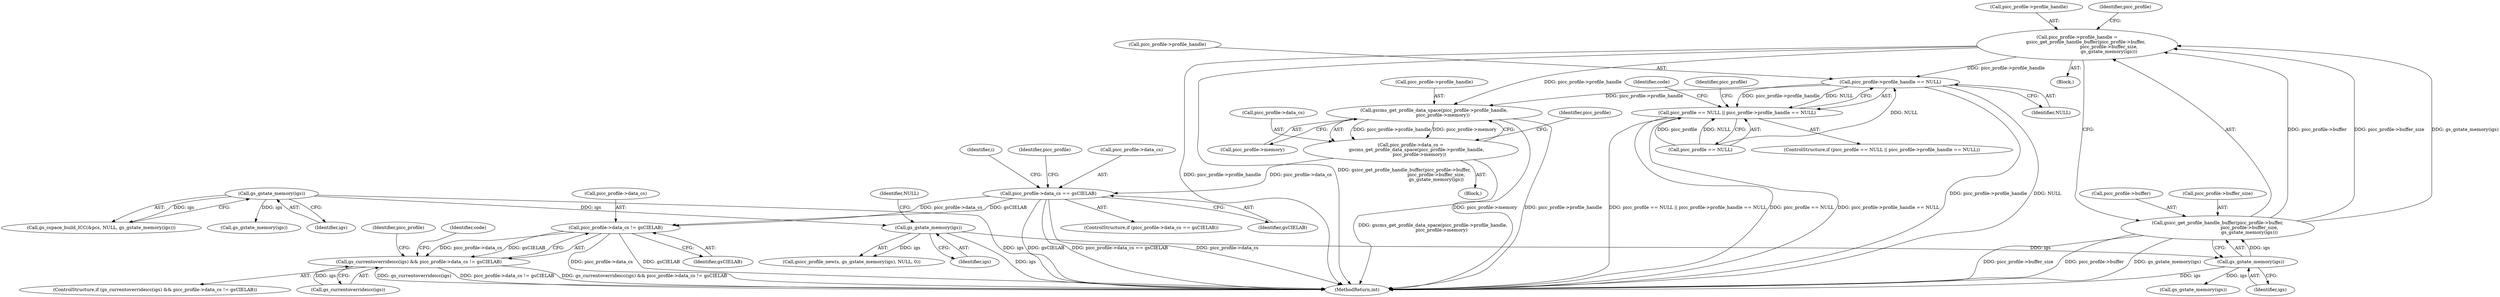 digraph "0_ghostscript_67d760ab775dae4efe803b5944b0439aa3c0b04a@pointer" {
"1000277" [label="(Call,picc_profile->profile_handle =\n            gsicc_get_profile_handle_buffer(picc_profile->buffer,\n                                            picc_profile->buffer_size,\n                                            gs_gstate_memory(igs)))"];
"1000281" [label="(Call,gsicc_get_profile_handle_buffer(picc_profile->buffer,\n                                            picc_profile->buffer_size,\n                                            gs_gstate_memory(igs)))"];
"1000288" [label="(Call,gs_gstate_memory(igs))"];
"1000265" [label="(Call,gs_gstate_memory(igs))"];
"1000167" [label="(Call,gs_gstate_memory(igs))"];
"1000295" [label="(Call,picc_profile->profile_handle == NULL)"];
"1000291" [label="(Call,picc_profile == NULL || picc_profile->profile_handle == NULL)"];
"1000339" [label="(Call,gscms_get_profile_data_space(picc_profile->profile_handle,\n            picc_profile->memory))"];
"1000335" [label="(Call,picc_profile->data_cs =\n        gscms_get_profile_data_space(picc_profile->profile_handle,\n            picc_profile->memory))"];
"1000392" [label="(Call,picc_profile->data_cs == gsCIELAB)"];
"1000519" [label="(Call,picc_profile->data_cs != gsCIELAB)"];
"1000516" [label="(Call,gs_currentoverrideicc(igs) && picc_profile->data_cs != gsCIELAB)"];
"1000403" [label="(Identifier,picc_profile)"];
"1000589" [label="(MethodReturn,int)"];
"1000263" [label="(Call,gsicc_profile_new(s, gs_gstate_memory(igs), NULL, 0))"];
"1000520" [label="(Call,picc_profile->data_cs)"];
"1000340" [label="(Call,picc_profile->profile_handle)"];
"1000288" [label="(Call,gs_gstate_memory(igs))"];
"1000295" [label="(Call,picc_profile->profile_handle == NULL)"];
"1000163" [label="(Call,gs_cspace_build_ICC(&pcs, NULL, gs_gstate_memory(igs)))"];
"1000302" [label="(Identifier,picc_profile)"];
"1000311" [label="(Identifier,code)"];
"1000393" [label="(Call,picc_profile->data_cs)"];
"1000392" [label="(Call,picc_profile->data_cs == gsCIELAB)"];
"1000475" [label="(Identifier,i)"];
"1000265" [label="(Call,gs_gstate_memory(igs))"];
"1000201" [label="(Call,gs_gstate_memory(igs))"];
"1000315" [label="(Call,gs_gstate_memory(igs))"];
"1000277" [label="(Call,picc_profile->profile_handle =\n            gsicc_get_profile_handle_buffer(picc_profile->buffer,\n                                            picc_profile->buffer_size,\n                                            gs_gstate_memory(igs)))"];
"1000266" [label="(Identifier,igs)"];
"1000517" [label="(Call,gs_currentoverrideicc(igs))"];
"1000296" [label="(Call,picc_profile->profile_handle)"];
"1000339" [label="(Call,gscms_get_profile_data_space(picc_profile->profile_handle,\n            picc_profile->memory))"];
"1000291" [label="(Call,picc_profile == NULL || picc_profile->profile_handle == NULL)"];
"1000168" [label="(Identifier,igs)"];
"1000292" [label="(Call,picc_profile == NULL)"];
"1000516" [label="(Call,gs_currentoverrideicc(igs) && picc_profile->data_cs != gsCIELAB)"];
"1000281" [label="(Call,gsicc_get_profile_handle_buffer(picc_profile->buffer,\n                                            picc_profile->buffer_size,\n                                            gs_gstate_memory(igs)))"];
"1000299" [label="(Identifier,NULL)"];
"1000167" [label="(Call,gs_gstate_memory(igs))"];
"1000290" [label="(ControlStructure,if (picc_profile == NULL || picc_profile->profile_handle == NULL))"];
"1000348" [label="(Identifier,picc_profile)"];
"1000391" [label="(ControlStructure,if (picc_profile->data_cs == gsCIELAB))"];
"1000527" [label="(Identifier,picc_profile)"];
"1000396" [label="(Identifier,gsCIELAB)"];
"1000282" [label="(Call,picc_profile->buffer)"];
"1000523" [label="(Identifier,gsCIELAB)"];
"1000519" [label="(Call,picc_profile->data_cs != gsCIELAB)"];
"1000278" [label="(Call,picc_profile->profile_handle)"];
"1000260" [label="(Block,)"];
"1000289" [label="(Identifier,igs)"];
"1000343" [label="(Call,picc_profile->memory)"];
"1000575" [label="(Identifier,code)"];
"1000335" [label="(Call,picc_profile->data_cs =\n        gscms_get_profile_data_space(picc_profile->profile_handle,\n            picc_profile->memory))"];
"1000126" [label="(Block,)"];
"1000285" [label="(Call,picc_profile->buffer_size)"];
"1000336" [label="(Call,picc_profile->data_cs)"];
"1000267" [label="(Identifier,NULL)"];
"1000515" [label="(ControlStructure,if (gs_currentoverrideicc(igs) && picc_profile->data_cs != gsCIELAB))"];
"1000293" [label="(Identifier,picc_profile)"];
"1000277" -> "1000260"  [label="AST: "];
"1000277" -> "1000281"  [label="CFG: "];
"1000278" -> "1000277"  [label="AST: "];
"1000281" -> "1000277"  [label="AST: "];
"1000293" -> "1000277"  [label="CFG: "];
"1000277" -> "1000589"  [label="DDG: picc_profile->profile_handle"];
"1000277" -> "1000589"  [label="DDG: gsicc_get_profile_handle_buffer(picc_profile->buffer,\n                                            picc_profile->buffer_size,\n                                            gs_gstate_memory(igs))"];
"1000281" -> "1000277"  [label="DDG: picc_profile->buffer"];
"1000281" -> "1000277"  [label="DDG: picc_profile->buffer_size"];
"1000281" -> "1000277"  [label="DDG: gs_gstate_memory(igs)"];
"1000277" -> "1000295"  [label="DDG: picc_profile->profile_handle"];
"1000277" -> "1000339"  [label="DDG: picc_profile->profile_handle"];
"1000281" -> "1000288"  [label="CFG: "];
"1000282" -> "1000281"  [label="AST: "];
"1000285" -> "1000281"  [label="AST: "];
"1000288" -> "1000281"  [label="AST: "];
"1000281" -> "1000589"  [label="DDG: picc_profile->buffer_size"];
"1000281" -> "1000589"  [label="DDG: picc_profile->buffer"];
"1000281" -> "1000589"  [label="DDG: gs_gstate_memory(igs)"];
"1000288" -> "1000281"  [label="DDG: igs"];
"1000288" -> "1000289"  [label="CFG: "];
"1000289" -> "1000288"  [label="AST: "];
"1000288" -> "1000589"  [label="DDG: igs"];
"1000265" -> "1000288"  [label="DDG: igs"];
"1000288" -> "1000315"  [label="DDG: igs"];
"1000265" -> "1000263"  [label="AST: "];
"1000265" -> "1000266"  [label="CFG: "];
"1000266" -> "1000265"  [label="AST: "];
"1000267" -> "1000265"  [label="CFG: "];
"1000265" -> "1000589"  [label="DDG: igs"];
"1000265" -> "1000263"  [label="DDG: igs"];
"1000167" -> "1000265"  [label="DDG: igs"];
"1000167" -> "1000163"  [label="AST: "];
"1000167" -> "1000168"  [label="CFG: "];
"1000168" -> "1000167"  [label="AST: "];
"1000163" -> "1000167"  [label="CFG: "];
"1000167" -> "1000589"  [label="DDG: igs"];
"1000167" -> "1000163"  [label="DDG: igs"];
"1000167" -> "1000201"  [label="DDG: igs"];
"1000295" -> "1000291"  [label="AST: "];
"1000295" -> "1000299"  [label="CFG: "];
"1000296" -> "1000295"  [label="AST: "];
"1000299" -> "1000295"  [label="AST: "];
"1000291" -> "1000295"  [label="CFG: "];
"1000295" -> "1000589"  [label="DDG: picc_profile->profile_handle"];
"1000295" -> "1000589"  [label="DDG: NULL"];
"1000295" -> "1000291"  [label="DDG: picc_profile->profile_handle"];
"1000295" -> "1000291"  [label="DDG: NULL"];
"1000292" -> "1000295"  [label="DDG: NULL"];
"1000295" -> "1000339"  [label="DDG: picc_profile->profile_handle"];
"1000291" -> "1000290"  [label="AST: "];
"1000291" -> "1000292"  [label="CFG: "];
"1000292" -> "1000291"  [label="AST: "];
"1000302" -> "1000291"  [label="CFG: "];
"1000311" -> "1000291"  [label="CFG: "];
"1000291" -> "1000589"  [label="DDG: picc_profile == NULL || picc_profile->profile_handle == NULL"];
"1000291" -> "1000589"  [label="DDG: picc_profile == NULL"];
"1000291" -> "1000589"  [label="DDG: picc_profile->profile_handle == NULL"];
"1000292" -> "1000291"  [label="DDG: picc_profile"];
"1000292" -> "1000291"  [label="DDG: NULL"];
"1000339" -> "1000335"  [label="AST: "];
"1000339" -> "1000343"  [label="CFG: "];
"1000340" -> "1000339"  [label="AST: "];
"1000343" -> "1000339"  [label="AST: "];
"1000335" -> "1000339"  [label="CFG: "];
"1000339" -> "1000589"  [label="DDG: picc_profile->memory"];
"1000339" -> "1000589"  [label="DDG: picc_profile->profile_handle"];
"1000339" -> "1000335"  [label="DDG: picc_profile->profile_handle"];
"1000339" -> "1000335"  [label="DDG: picc_profile->memory"];
"1000335" -> "1000126"  [label="AST: "];
"1000336" -> "1000335"  [label="AST: "];
"1000348" -> "1000335"  [label="CFG: "];
"1000335" -> "1000589"  [label="DDG: gscms_get_profile_data_space(picc_profile->profile_handle,\n            picc_profile->memory)"];
"1000335" -> "1000392"  [label="DDG: picc_profile->data_cs"];
"1000392" -> "1000391"  [label="AST: "];
"1000392" -> "1000396"  [label="CFG: "];
"1000393" -> "1000392"  [label="AST: "];
"1000396" -> "1000392"  [label="AST: "];
"1000403" -> "1000392"  [label="CFG: "];
"1000475" -> "1000392"  [label="CFG: "];
"1000392" -> "1000589"  [label="DDG: gsCIELAB"];
"1000392" -> "1000589"  [label="DDG: picc_profile->data_cs == gsCIELAB"];
"1000392" -> "1000589"  [label="DDG: picc_profile->data_cs"];
"1000392" -> "1000519"  [label="DDG: picc_profile->data_cs"];
"1000392" -> "1000519"  [label="DDG: gsCIELAB"];
"1000519" -> "1000516"  [label="AST: "];
"1000519" -> "1000523"  [label="CFG: "];
"1000520" -> "1000519"  [label="AST: "];
"1000523" -> "1000519"  [label="AST: "];
"1000516" -> "1000519"  [label="CFG: "];
"1000519" -> "1000589"  [label="DDG: picc_profile->data_cs"];
"1000519" -> "1000589"  [label="DDG: gsCIELAB"];
"1000519" -> "1000516"  [label="DDG: picc_profile->data_cs"];
"1000519" -> "1000516"  [label="DDG: gsCIELAB"];
"1000516" -> "1000515"  [label="AST: "];
"1000516" -> "1000517"  [label="CFG: "];
"1000517" -> "1000516"  [label="AST: "];
"1000527" -> "1000516"  [label="CFG: "];
"1000575" -> "1000516"  [label="CFG: "];
"1000516" -> "1000589"  [label="DDG: picc_profile->data_cs != gsCIELAB"];
"1000516" -> "1000589"  [label="DDG: gs_currentoverrideicc(igs) && picc_profile->data_cs != gsCIELAB"];
"1000516" -> "1000589"  [label="DDG: gs_currentoverrideicc(igs)"];
"1000517" -> "1000516"  [label="DDG: igs"];
}
